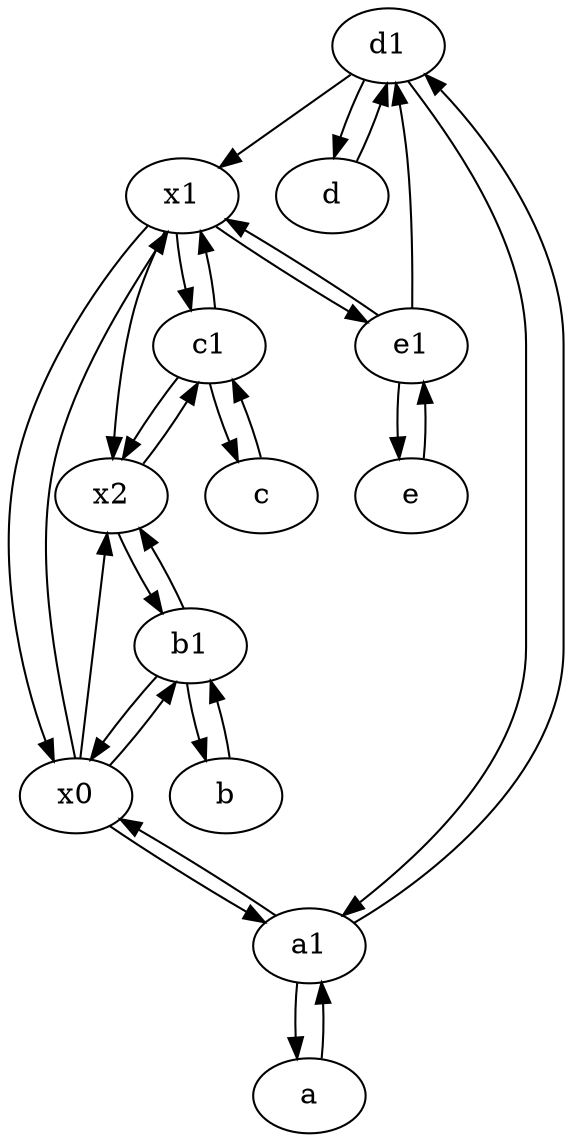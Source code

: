 digraph  {
	d1 [pos="25,30!"];
	b1 [pos="45,20!"];
	e1 [pos="25,45!"];
	b [pos="50,20!"];
	c1 [pos="30,15!"];
	x1;
	c [pos="20,10!"];
	x2;
	d [pos="20,30!"];
	a [pos="40,10!"];
	x0;
	e [pos="30,50!"];
	a1 [pos="40,15!"];
	x0 -> b1;
	x2 -> b1;
	x2 -> c1;
	x0 -> x2;
	e -> e1;
	x1 -> e1;
	c -> c1;
	a1 -> d1;
	e1 -> e;
	e1 -> d1;
	e1 -> x1;
	b1 -> b;
	b -> b1;
	x1 -> c1;
	x1 -> x2;
	x1 -> x0;
	d -> d1;
	c1 -> c;
	b1 -> x2;
	x0 -> a1;
	b1 -> x0;
	d1 -> d;
	c1 -> x2;
	d1 -> x1;
	x0 -> x1;
	a -> a1;
	a1 -> x0;
	c1 -> x1;
	d1 -> a1;
	a1 -> a;

	}